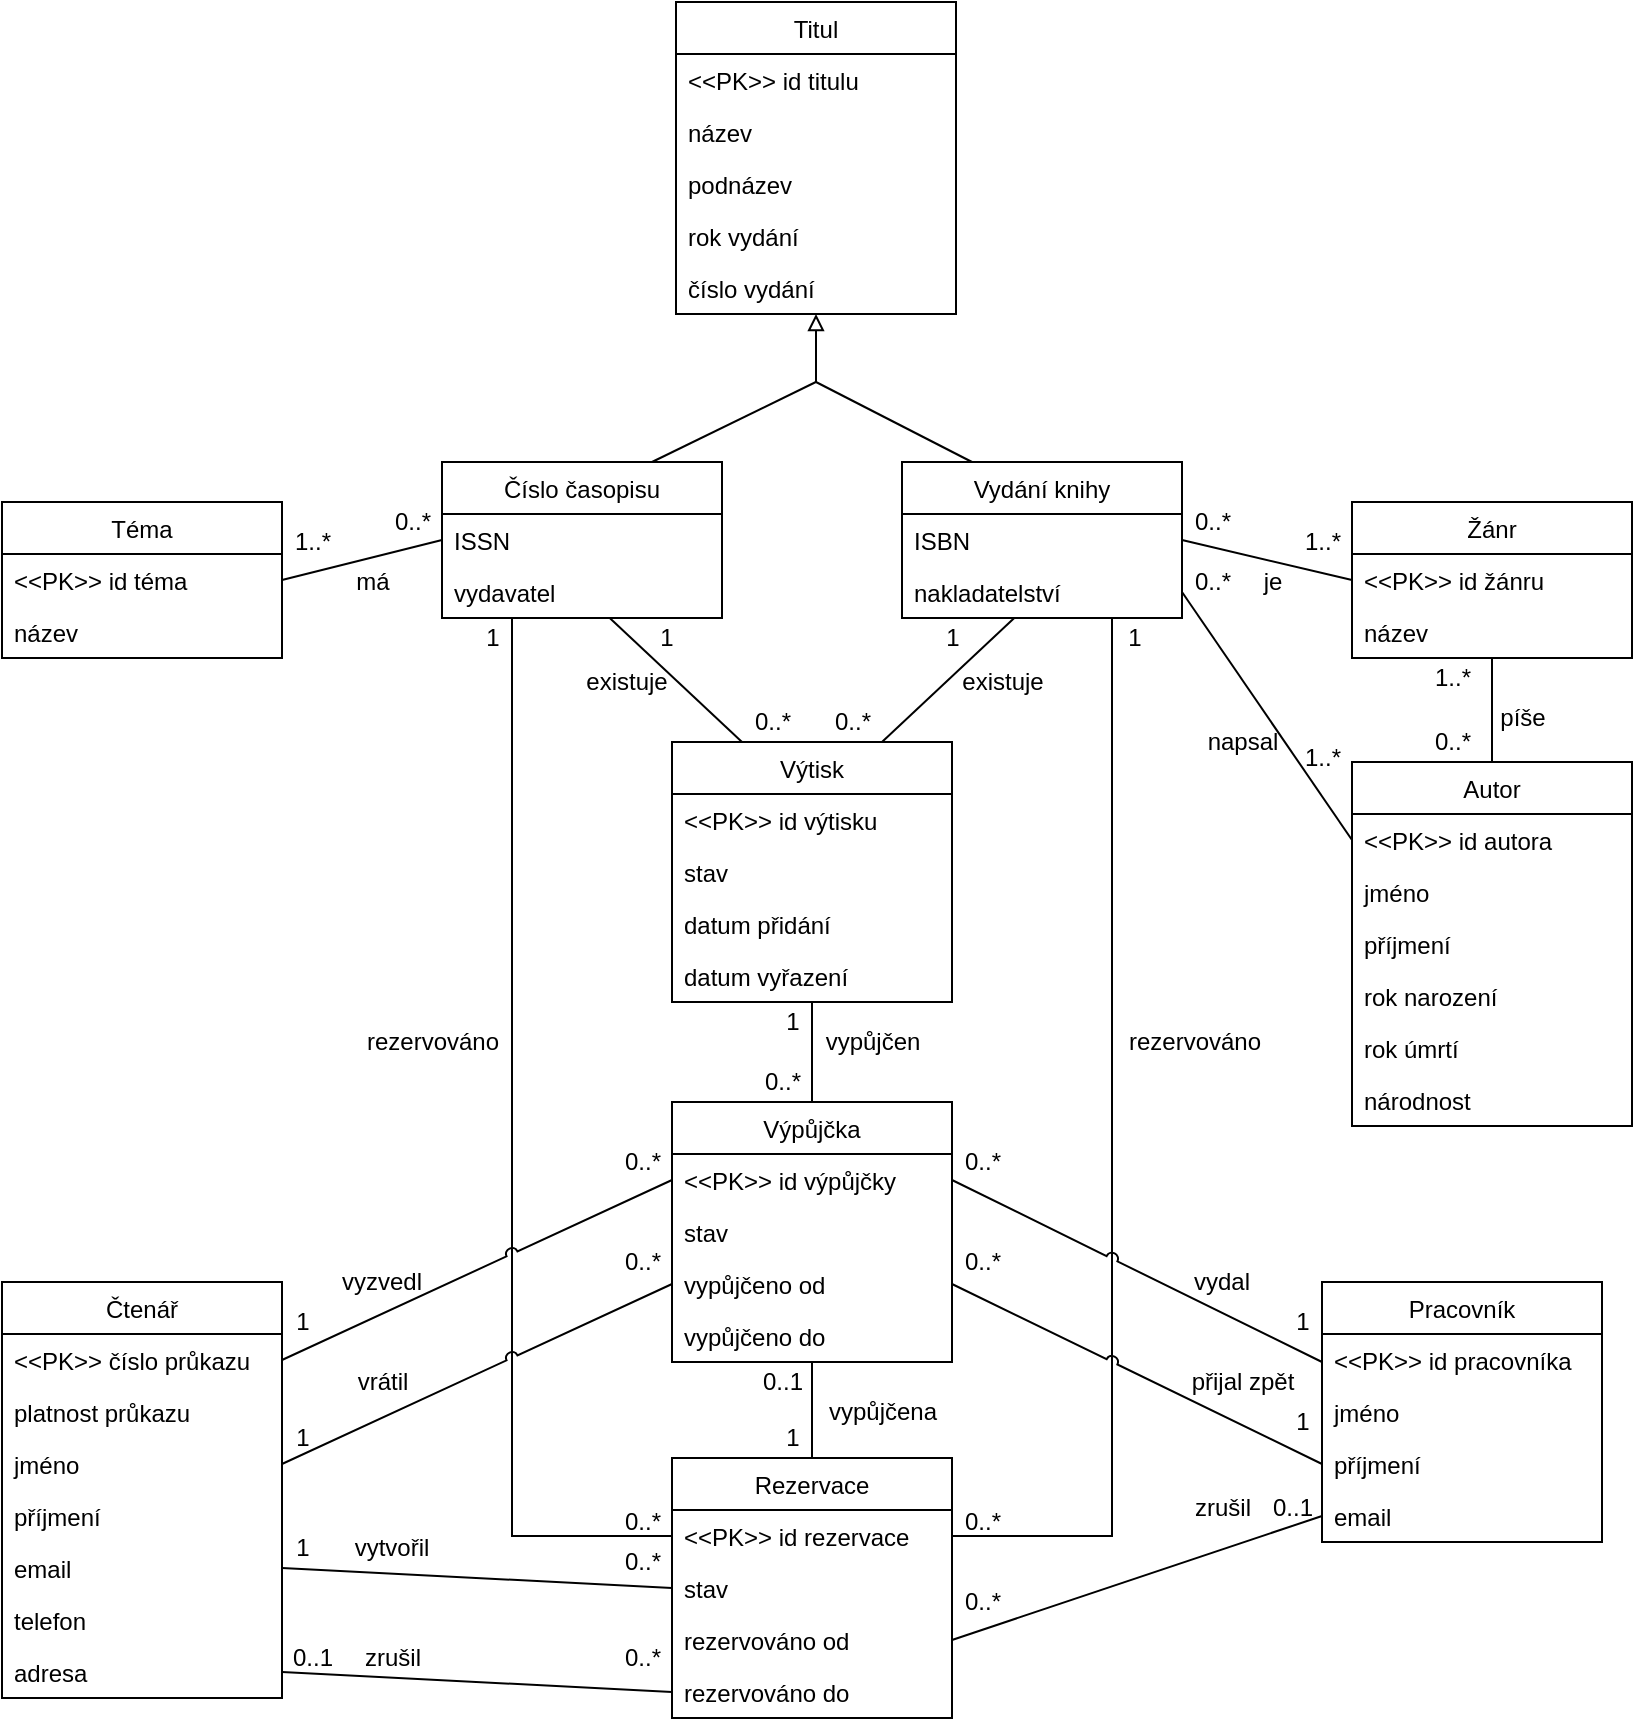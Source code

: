 <mxfile version="14.4.8"><diagram id="R2lEEEUBdFMjLlhIrx00" name="Page-1"><mxGraphModel dx="981" dy="543" grid="1" gridSize="10" guides="1" tooltips="1" connect="1" arrows="1" fold="1" page="1" pageScale="1" pageWidth="850" pageHeight="1100" math="0" shadow="0" extFonts="Permanent Marker^https://fonts.googleapis.com/css?family=Permanent+Marker"><root><mxCell id="0"/><mxCell id="1" parent="0"/><mxCell id="t6-kEOQ1s0M16IEH5O98-122" style="edgeStyle=none;rounded=0;orthogonalLoop=1;jettySize=auto;html=1;exitX=0.5;exitY=1;exitDx=0;exitDy=0;entryX=0.5;entryY=0;entryDx=0;entryDy=0;endArrow=none;endFill=0;" parent="1" source="t6-kEOQ1s0M16IEH5O98-48" target="t6-kEOQ1s0M16IEH5O98-107" edge="1"><mxGeometry relative="1" as="geometry"/></mxCell><mxCell id="t6-kEOQ1s0M16IEH5O98-48" value="Výtisk" style="swimlane;fontStyle=0;childLayout=stackLayout;horizontal=1;startSize=26;fillColor=none;horizontalStack=0;resizeParent=1;resizeParentMax=0;resizeLast=0;collapsible=1;marginBottom=0;" parent="1" vertex="1"><mxGeometry x="353" y="480" width="140" height="130" as="geometry"/></mxCell><mxCell id="t6-kEOQ1s0M16IEH5O98-49" value="&lt;&lt;PK&gt;&gt; id výtisku" style="text;strokeColor=none;fillColor=none;align=left;verticalAlign=top;spacingLeft=4;spacingRight=4;overflow=hidden;rotatable=0;points=[[0,0.5],[1,0.5]];portConstraint=eastwest;" parent="t6-kEOQ1s0M16IEH5O98-48" vertex="1"><mxGeometry y="26" width="140" height="26" as="geometry"/></mxCell><mxCell id="t6-kEOQ1s0M16IEH5O98-64" value="stav" style="text;strokeColor=none;fillColor=none;align=left;verticalAlign=top;spacingLeft=4;spacingRight=4;overflow=hidden;rotatable=0;points=[[0,0.5],[1,0.5]];portConstraint=eastwest;" parent="t6-kEOQ1s0M16IEH5O98-48" vertex="1"><mxGeometry y="52" width="140" height="26" as="geometry"/></mxCell><mxCell id="t6-kEOQ1s0M16IEH5O98-50" value="datum přidání" style="text;strokeColor=none;fillColor=none;align=left;verticalAlign=top;spacingLeft=4;spacingRight=4;overflow=hidden;rotatable=0;points=[[0,0.5],[1,0.5]];portConstraint=eastwest;" parent="t6-kEOQ1s0M16IEH5O98-48" vertex="1"><mxGeometry y="78" width="140" height="26" as="geometry"/></mxCell><mxCell id="t6-kEOQ1s0M16IEH5O98-51" value="datum vyřazení" style="text;strokeColor=none;fillColor=none;align=left;verticalAlign=top;spacingLeft=4;spacingRight=4;overflow=hidden;rotatable=0;points=[[0,0.5],[1,0.5]];portConstraint=eastwest;" parent="t6-kEOQ1s0M16IEH5O98-48" vertex="1"><mxGeometry y="104" width="140" height="26" as="geometry"/></mxCell><mxCell id="t6-kEOQ1s0M16IEH5O98-125" style="edgeStyle=orthogonalEdgeStyle;rounded=0;orthogonalLoop=1;jettySize=auto;html=1;exitX=0.25;exitY=1;exitDx=0;exitDy=0;endArrow=none;endFill=0;entryX=0;entryY=0.5;entryDx=0;entryDy=0;" parent="1" source="t6-kEOQ1s0M16IEH5O98-60" target="t6-kEOQ1s0M16IEH5O98-98" edge="1"><mxGeometry relative="1" as="geometry"><mxPoint x="328" y="935" as="targetPoint"/></mxGeometry></mxCell><mxCell id="t6-kEOQ1s0M16IEH5O98-60" value="Číslo časopisu" style="swimlane;fontStyle=0;childLayout=stackLayout;horizontal=1;startSize=26;fillColor=none;horizontalStack=0;resizeParent=1;resizeParentMax=0;resizeLast=0;collapsible=1;marginBottom=0;" parent="1" vertex="1"><mxGeometry x="238" y="340" width="140" height="78" as="geometry"/></mxCell><mxCell id="t6-kEOQ1s0M16IEH5O98-61" value="ISSN" style="text;strokeColor=none;fillColor=none;align=left;verticalAlign=top;spacingLeft=4;spacingRight=4;overflow=hidden;rotatable=0;points=[[0,0.5],[1,0.5]];portConstraint=eastwest;" parent="t6-kEOQ1s0M16IEH5O98-60" vertex="1"><mxGeometry y="26" width="140" height="26" as="geometry"/></mxCell><mxCell id="t6-kEOQ1s0M16IEH5O98-57" value="vydavatel" style="text;strokeColor=none;fillColor=none;align=left;verticalAlign=top;spacingLeft=4;spacingRight=4;overflow=hidden;rotatable=0;points=[[0,0.5],[1,0.5]];portConstraint=eastwest;" parent="t6-kEOQ1s0M16IEH5O98-60" vertex="1"><mxGeometry y="52" width="140" height="26" as="geometry"/></mxCell><mxCell id="t6-kEOQ1s0M16IEH5O98-68" value="Téma" style="swimlane;fontStyle=0;childLayout=stackLayout;horizontal=1;startSize=26;fillColor=none;horizontalStack=0;resizeParent=1;resizeParentMax=0;resizeLast=0;collapsible=1;marginBottom=0;" parent="1" vertex="1"><mxGeometry x="18" y="360" width="140" height="78" as="geometry"/></mxCell><mxCell id="t6-kEOQ1s0M16IEH5O98-69" value="&lt;&lt;PK&gt;&gt; id téma" style="text;strokeColor=none;fillColor=none;align=left;verticalAlign=top;spacingLeft=4;spacingRight=4;overflow=hidden;rotatable=0;points=[[0,0.5],[1,0.5]];portConstraint=eastwest;" parent="t6-kEOQ1s0M16IEH5O98-68" vertex="1"><mxGeometry y="26" width="140" height="26" as="geometry"/></mxCell><mxCell id="t6-kEOQ1s0M16IEH5O98-70" value="název" style="text;strokeColor=none;fillColor=none;align=left;verticalAlign=top;spacingLeft=4;spacingRight=4;overflow=hidden;rotatable=0;points=[[0,0.5],[1,0.5]];portConstraint=eastwest;" parent="t6-kEOQ1s0M16IEH5O98-68" vertex="1"><mxGeometry y="52" width="140" height="26" as="geometry"/></mxCell><mxCell id="t6-kEOQ1s0M16IEH5O98-73" value="Autor" style="swimlane;fontStyle=0;childLayout=stackLayout;horizontal=1;startSize=26;fillColor=none;horizontalStack=0;resizeParent=1;resizeParentMax=0;resizeLast=0;collapsible=1;marginBottom=0;" parent="1" vertex="1"><mxGeometry x="693" y="490" width="140" height="182" as="geometry"/></mxCell><mxCell id="t6-kEOQ1s0M16IEH5O98-74" value="&lt;&lt;PK&gt;&gt; id autora" style="text;strokeColor=none;fillColor=none;align=left;verticalAlign=top;spacingLeft=4;spacingRight=4;overflow=hidden;rotatable=0;points=[[0,0.5],[1,0.5]];portConstraint=eastwest;" parent="t6-kEOQ1s0M16IEH5O98-73" vertex="1"><mxGeometry y="26" width="140" height="26" as="geometry"/></mxCell><mxCell id="t6-kEOQ1s0M16IEH5O98-75" value="jméno" style="text;strokeColor=none;fillColor=none;align=left;verticalAlign=top;spacingLeft=4;spacingRight=4;overflow=hidden;rotatable=0;points=[[0,0.5],[1,0.5]];portConstraint=eastwest;" parent="t6-kEOQ1s0M16IEH5O98-73" vertex="1"><mxGeometry y="52" width="140" height="26" as="geometry"/></mxCell><mxCell id="t6-kEOQ1s0M16IEH5O98-76" value="příjmení" style="text;strokeColor=none;fillColor=none;align=left;verticalAlign=top;spacingLeft=4;spacingRight=4;overflow=hidden;rotatable=0;points=[[0,0.5],[1,0.5]];portConstraint=eastwest;" parent="t6-kEOQ1s0M16IEH5O98-73" vertex="1"><mxGeometry y="78" width="140" height="26" as="geometry"/></mxCell><mxCell id="t6-kEOQ1s0M16IEH5O98-81" value="rok narození" style="text;strokeColor=none;fillColor=none;align=left;verticalAlign=top;spacingLeft=4;spacingRight=4;overflow=hidden;rotatable=0;points=[[0,0.5],[1,0.5]];portConstraint=eastwest;" parent="t6-kEOQ1s0M16IEH5O98-73" vertex="1"><mxGeometry y="104" width="140" height="26" as="geometry"/></mxCell><mxCell id="t6-kEOQ1s0M16IEH5O98-82" value="rok úmrtí" style="text;strokeColor=none;fillColor=none;align=left;verticalAlign=top;spacingLeft=4;spacingRight=4;overflow=hidden;rotatable=0;points=[[0,0.5],[1,0.5]];portConstraint=eastwest;" parent="t6-kEOQ1s0M16IEH5O98-73" vertex="1"><mxGeometry y="130" width="140" height="26" as="geometry"/></mxCell><mxCell id="t6-kEOQ1s0M16IEH5O98-83" value="národnost" style="text;strokeColor=none;fillColor=none;align=left;verticalAlign=top;spacingLeft=4;spacingRight=4;overflow=hidden;rotatable=0;points=[[0,0.5],[1,0.5]];portConstraint=eastwest;" parent="t6-kEOQ1s0M16IEH5O98-73" vertex="1"><mxGeometry y="156" width="140" height="26" as="geometry"/></mxCell><mxCell id="t6-kEOQ1s0M16IEH5O98-77" value="Žánr" style="swimlane;fontStyle=0;childLayout=stackLayout;horizontal=1;startSize=26;fillColor=none;horizontalStack=0;resizeParent=1;resizeParentMax=0;resizeLast=0;collapsible=1;marginBottom=0;" parent="1" vertex="1"><mxGeometry x="693" y="360" width="140" height="78" as="geometry"/></mxCell><mxCell id="t6-kEOQ1s0M16IEH5O98-78" value="&lt;&lt;PK&gt;&gt; id žánru" style="text;strokeColor=none;fillColor=none;align=left;verticalAlign=top;spacingLeft=4;spacingRight=4;overflow=hidden;rotatable=0;points=[[0,0.5],[1,0.5]];portConstraint=eastwest;" parent="t6-kEOQ1s0M16IEH5O98-77" vertex="1"><mxGeometry y="26" width="140" height="26" as="geometry"/></mxCell><mxCell id="t6-kEOQ1s0M16IEH5O98-79" value="název" style="text;strokeColor=none;fillColor=none;align=left;verticalAlign=top;spacingLeft=4;spacingRight=4;overflow=hidden;rotatable=0;points=[[0,0.5],[1,0.5]];portConstraint=eastwest;" parent="t6-kEOQ1s0M16IEH5O98-77" vertex="1"><mxGeometry y="52" width="140" height="26" as="geometry"/></mxCell><mxCell id="t6-kEOQ1s0M16IEH5O98-124" style="edgeStyle=orthogonalEdgeStyle;rounded=0;orthogonalLoop=1;jettySize=auto;html=1;exitX=0.75;exitY=1;exitDx=0;exitDy=0;entryX=1;entryY=0.5;entryDx=0;entryDy=0;endArrow=none;endFill=0;" parent="1" source="t6-kEOQ1s0M16IEH5O98-84" target="t6-kEOQ1s0M16IEH5O98-98" edge="1"><mxGeometry relative="1" as="geometry"/></mxCell><mxCell id="t6-kEOQ1s0M16IEH5O98-84" value="Vydání knihy" style="swimlane;fontStyle=0;childLayout=stackLayout;horizontal=1;startSize=26;fillColor=none;horizontalStack=0;resizeParent=1;resizeParentMax=0;resizeLast=0;collapsible=1;marginBottom=0;" parent="1" vertex="1"><mxGeometry x="468" y="340" width="140" height="78" as="geometry"/></mxCell><mxCell id="Kz9xdfXh1Crkc_7njNxh-4" value="" style="endArrow=none;html=1;verticalAlign=middle;exitX=0.25;exitY=0;exitDx=0;exitDy=0;" edge="1" parent="t6-kEOQ1s0M16IEH5O98-84" source="t6-kEOQ1s0M16IEH5O98-84"><mxGeometry width="50" height="50" relative="1" as="geometry"><mxPoint x="50.94" y="18" as="sourcePoint"/><mxPoint x="-43.004" y="-40" as="targetPoint"/></mxGeometry></mxCell><mxCell id="t6-kEOQ1s0M16IEH5O98-85" value="ISBN" style="text;strokeColor=none;fillColor=none;align=left;verticalAlign=top;spacingLeft=4;spacingRight=4;overflow=hidden;rotatable=0;points=[[0,0.5],[1,0.5]];portConstraint=eastwest;" parent="t6-kEOQ1s0M16IEH5O98-84" vertex="1"><mxGeometry y="26" width="140" height="26" as="geometry"/></mxCell><mxCell id="t6-kEOQ1s0M16IEH5O98-88" value="nakladatelství" style="text;strokeColor=none;fillColor=none;align=left;verticalAlign=top;spacingLeft=4;spacingRight=4;overflow=hidden;rotatable=0;points=[[0,0.5],[1,0.5]];portConstraint=eastwest;" parent="t6-kEOQ1s0M16IEH5O98-84" vertex="1"><mxGeometry y="52" width="140" height="26" as="geometry"/></mxCell><mxCell id="t6-kEOQ1s0M16IEH5O98-89" value="Čtenář" style="swimlane;fontStyle=0;childLayout=stackLayout;horizontal=1;startSize=26;fillColor=none;horizontalStack=0;resizeParent=1;resizeParentMax=0;resizeLast=0;collapsible=1;marginBottom=0;" parent="1" vertex="1"><mxGeometry x="18" y="750" width="140" height="208" as="geometry"/></mxCell><mxCell id="t6-kEOQ1s0M16IEH5O98-90" value="&lt;&lt;PK&gt;&gt; číslo průkazu" style="text;strokeColor=none;fillColor=none;align=left;verticalAlign=top;spacingLeft=4;spacingRight=4;overflow=hidden;rotatable=0;points=[[0,0.5],[1,0.5]];portConstraint=eastwest;" parent="t6-kEOQ1s0M16IEH5O98-89" vertex="1"><mxGeometry y="26" width="140" height="26" as="geometry"/></mxCell><mxCell id="t6-kEOQ1s0M16IEH5O98-91" value="platnost průkazu" style="text;strokeColor=none;fillColor=none;align=left;verticalAlign=top;spacingLeft=4;spacingRight=4;overflow=hidden;rotatable=0;points=[[0,0.5],[1,0.5]];portConstraint=eastwest;" parent="t6-kEOQ1s0M16IEH5O98-89" vertex="1"><mxGeometry y="52" width="140" height="26" as="geometry"/></mxCell><mxCell id="t6-kEOQ1s0M16IEH5O98-92" value="jméno" style="text;strokeColor=none;fillColor=none;align=left;verticalAlign=top;spacingLeft=4;spacingRight=4;overflow=hidden;rotatable=0;points=[[0,0.5],[1,0.5]];portConstraint=eastwest;" parent="t6-kEOQ1s0M16IEH5O98-89" vertex="1"><mxGeometry y="78" width="140" height="26" as="geometry"/></mxCell><mxCell id="t6-kEOQ1s0M16IEH5O98-93" value="příjmení&#xA;" style="text;strokeColor=none;fillColor=none;align=left;verticalAlign=top;spacingLeft=4;spacingRight=4;overflow=hidden;rotatable=0;points=[[0,0.5],[1,0.5]];portConstraint=eastwest;" parent="t6-kEOQ1s0M16IEH5O98-89" vertex="1"><mxGeometry y="104" width="140" height="26" as="geometry"/></mxCell><mxCell id="t6-kEOQ1s0M16IEH5O98-95" value="email" style="text;strokeColor=none;fillColor=none;align=left;verticalAlign=top;spacingLeft=4;spacingRight=4;overflow=hidden;rotatable=0;points=[[0,0.5],[1,0.5]];portConstraint=eastwest;" parent="t6-kEOQ1s0M16IEH5O98-89" vertex="1"><mxGeometry y="130" width="140" height="26" as="geometry"/></mxCell><mxCell id="t6-kEOQ1s0M16IEH5O98-94" value="telefon" style="text;strokeColor=none;fillColor=none;align=left;verticalAlign=top;spacingLeft=4;spacingRight=4;overflow=hidden;rotatable=0;points=[[0,0.5],[1,0.5]];portConstraint=eastwest;" parent="t6-kEOQ1s0M16IEH5O98-89" vertex="1"><mxGeometry y="156" width="140" height="26" as="geometry"/></mxCell><mxCell id="t6-kEOQ1s0M16IEH5O98-96" value="adresa" style="text;strokeColor=none;fillColor=none;align=left;verticalAlign=top;spacingLeft=4;spacingRight=4;overflow=hidden;rotatable=0;points=[[0,0.5],[1,0.5]];portConstraint=eastwest;" parent="t6-kEOQ1s0M16IEH5O98-89" vertex="1"><mxGeometry y="182" width="140" height="26" as="geometry"/></mxCell><mxCell id="t6-kEOQ1s0M16IEH5O98-97" value="Rezervace" style="swimlane;fontStyle=0;childLayout=stackLayout;horizontal=1;startSize=26;fillColor=none;horizontalStack=0;resizeParent=1;resizeParentMax=0;resizeLast=0;collapsible=1;marginBottom=0;" parent="1" vertex="1"><mxGeometry x="353" y="838" width="140" height="130" as="geometry"/></mxCell><mxCell id="t6-kEOQ1s0M16IEH5O98-98" value="&lt;&lt;PK&gt;&gt; id rezervace" style="text;strokeColor=none;fillColor=none;align=left;verticalAlign=top;spacingLeft=4;spacingRight=4;overflow=hidden;rotatable=0;points=[[0,0.5],[1,0.5]];portConstraint=eastwest;" parent="t6-kEOQ1s0M16IEH5O98-97" vertex="1"><mxGeometry y="26" width="140" height="26" as="geometry"/></mxCell><mxCell id="t6-kEOQ1s0M16IEH5O98-99" value="stav" style="text;strokeColor=none;fillColor=none;align=left;verticalAlign=top;spacingLeft=4;spacingRight=4;overflow=hidden;rotatable=0;points=[[0,0.5],[1,0.5]];portConstraint=eastwest;" parent="t6-kEOQ1s0M16IEH5O98-97" vertex="1"><mxGeometry y="52" width="140" height="26" as="geometry"/></mxCell><mxCell id="t6-kEOQ1s0M16IEH5O98-100" value="rezervováno od" style="text;strokeColor=none;fillColor=none;align=left;verticalAlign=top;spacingLeft=4;spacingRight=4;overflow=hidden;rotatable=0;points=[[0,0.5],[1,0.5]];portConstraint=eastwest;" parent="t6-kEOQ1s0M16IEH5O98-97" vertex="1"><mxGeometry y="78" width="140" height="26" as="geometry"/></mxCell><mxCell id="t6-kEOQ1s0M16IEH5O98-101" value="rezervováno do" style="text;strokeColor=none;fillColor=none;align=left;verticalAlign=top;spacingLeft=4;spacingRight=4;overflow=hidden;rotatable=0;points=[[0,0.5],[1,0.5]];portConstraint=eastwest;" parent="t6-kEOQ1s0M16IEH5O98-97" vertex="1"><mxGeometry y="104" width="140" height="26" as="geometry"/></mxCell><mxCell id="t6-kEOQ1s0M16IEH5O98-126" style="rounded=0;orthogonalLoop=1;jettySize=auto;html=1;entryX=1;entryY=0.5;entryDx=0;entryDy=0;endArrow=none;endFill=0;jumpStyle=arc;" parent="1" target="t6-kEOQ1s0M16IEH5O98-108" edge="1"><mxGeometry relative="1" as="geometry"><mxPoint x="678" y="790" as="sourcePoint"/></mxGeometry></mxCell><mxCell id="t6-kEOQ1s0M16IEH5O98-127" style="edgeStyle=none;rounded=0;jumpStyle=arc;orthogonalLoop=1;jettySize=auto;html=1;exitX=0;exitY=0.5;exitDx=0;exitDy=0;entryX=1;entryY=0.5;entryDx=0;entryDy=0;endArrow=none;endFill=0;" parent="1" source="t6-kEOQ1s0M16IEH5O98-105" target="t6-kEOQ1s0M16IEH5O98-110" edge="1"><mxGeometry relative="1" as="geometry"/></mxCell><mxCell id="t6-kEOQ1s0M16IEH5O98-102" value="Pracovník" style="swimlane;fontStyle=0;childLayout=stackLayout;horizontal=1;startSize=26;fillColor=none;horizontalStack=0;resizeParent=1;resizeParentMax=0;resizeLast=0;collapsible=1;marginBottom=0;" parent="1" vertex="1"><mxGeometry x="678" y="750" width="140" height="130" as="geometry"/></mxCell><mxCell id="t6-kEOQ1s0M16IEH5O98-103" value="&lt;&lt;PK&gt;&gt; id pracovníka" style="text;strokeColor=none;fillColor=none;align=left;verticalAlign=top;spacingLeft=4;spacingRight=4;overflow=hidden;rotatable=0;points=[[0,0.5],[1,0.5]];portConstraint=eastwest;" parent="t6-kEOQ1s0M16IEH5O98-102" vertex="1"><mxGeometry y="26" width="140" height="26" as="geometry"/></mxCell><mxCell id="t6-kEOQ1s0M16IEH5O98-104" value="jméno" style="text;strokeColor=none;fillColor=none;align=left;verticalAlign=top;spacingLeft=4;spacingRight=4;overflow=hidden;rotatable=0;points=[[0,0.5],[1,0.5]];portConstraint=eastwest;" parent="t6-kEOQ1s0M16IEH5O98-102" vertex="1"><mxGeometry y="52" width="140" height="26" as="geometry"/></mxCell><mxCell id="t6-kEOQ1s0M16IEH5O98-105" value="příjmení" style="text;strokeColor=none;fillColor=none;align=left;verticalAlign=top;spacingLeft=4;spacingRight=4;overflow=hidden;rotatable=0;points=[[0,0.5],[1,0.5]];portConstraint=eastwest;" parent="t6-kEOQ1s0M16IEH5O98-102" vertex="1"><mxGeometry y="78" width="140" height="26" as="geometry"/></mxCell><mxCell id="t6-kEOQ1s0M16IEH5O98-106" value="email" style="text;strokeColor=none;fillColor=none;align=left;verticalAlign=top;spacingLeft=4;spacingRight=4;overflow=hidden;rotatable=0;points=[[0,0.5],[1,0.5]];portConstraint=eastwest;" parent="t6-kEOQ1s0M16IEH5O98-102" vertex="1"><mxGeometry y="104" width="140" height="26" as="geometry"/></mxCell><mxCell id="t6-kEOQ1s0M16IEH5O98-123" style="edgeStyle=none;rounded=0;orthogonalLoop=1;jettySize=auto;html=1;exitX=0.5;exitY=1;exitDx=0;exitDy=0;entryX=0.5;entryY=0;entryDx=0;entryDy=0;endArrow=none;endFill=0;" parent="1" source="t6-kEOQ1s0M16IEH5O98-107" target="t6-kEOQ1s0M16IEH5O98-97" edge="1"><mxGeometry relative="1" as="geometry"/></mxCell><mxCell id="t6-kEOQ1s0M16IEH5O98-107" value="Výpůjčka" style="swimlane;fontStyle=0;childLayout=stackLayout;horizontal=1;startSize=26;fillColor=none;horizontalStack=0;resizeParent=1;resizeParentMax=0;resizeLast=0;collapsible=1;marginBottom=0;" parent="1" vertex="1"><mxGeometry x="353" y="660" width="140" height="130" as="geometry"/></mxCell><mxCell id="t6-kEOQ1s0M16IEH5O98-108" value="&lt;&lt;PK&gt;&gt; id výpůjčky" style="text;strokeColor=none;fillColor=none;align=left;verticalAlign=top;spacingLeft=4;spacingRight=4;overflow=hidden;rotatable=0;points=[[0,0.5],[1,0.5]];portConstraint=eastwest;" parent="t6-kEOQ1s0M16IEH5O98-107" vertex="1"><mxGeometry y="26" width="140" height="26" as="geometry"/></mxCell><mxCell id="t6-kEOQ1s0M16IEH5O98-109" value="stav" style="text;strokeColor=none;fillColor=none;align=left;verticalAlign=top;spacingLeft=4;spacingRight=4;overflow=hidden;rotatable=0;points=[[0,0.5],[1,0.5]];portConstraint=eastwest;" parent="t6-kEOQ1s0M16IEH5O98-107" vertex="1"><mxGeometry y="52" width="140" height="26" as="geometry"/></mxCell><mxCell id="t6-kEOQ1s0M16IEH5O98-110" value="vypůjčeno od" style="text;strokeColor=none;fillColor=none;align=left;verticalAlign=top;spacingLeft=4;spacingRight=4;overflow=hidden;rotatable=0;points=[[0,0.5],[1,0.5]];portConstraint=eastwest;" parent="t6-kEOQ1s0M16IEH5O98-107" vertex="1"><mxGeometry y="78" width="140" height="26" as="geometry"/></mxCell><mxCell id="t6-kEOQ1s0M16IEH5O98-111" value="vypůjčeno do" style="text;strokeColor=none;fillColor=none;align=left;verticalAlign=top;spacingLeft=4;spacingRight=4;overflow=hidden;rotatable=0;points=[[0,0.5],[1,0.5]];portConstraint=eastwest;" parent="t6-kEOQ1s0M16IEH5O98-107" vertex="1"><mxGeometry y="104" width="140" height="26" as="geometry"/></mxCell><mxCell id="t6-kEOQ1s0M16IEH5O98-112" value="" style="endArrow=none;html=1;exitX=1;exitY=0.5;exitDx=0;exitDy=0;entryX=0;entryY=0.5;entryDx=0;entryDy=0;" parent="1" source="t6-kEOQ1s0M16IEH5O98-69" target="t6-kEOQ1s0M16IEH5O98-61" edge="1"><mxGeometry width="50" height="50" relative="1" as="geometry"><mxPoint x="338" y="548" as="sourcePoint"/><mxPoint x="193" y="451" as="targetPoint"/></mxGeometry></mxCell><mxCell id="t6-kEOQ1s0M16IEH5O98-113" value="" style="endArrow=none;html=1;exitX=1;exitY=0.5;exitDx=0;exitDy=0;entryX=0;entryY=0.5;entryDx=0;entryDy=0;" parent="1" source="t6-kEOQ1s0M16IEH5O98-85" target="t6-kEOQ1s0M16IEH5O98-78" edge="1"><mxGeometry width="50" height="50" relative="1" as="geometry"><mxPoint x="653" y="451" as="sourcePoint"/><mxPoint x="643" y="405" as="targetPoint"/></mxGeometry></mxCell><mxCell id="t6-kEOQ1s0M16IEH5O98-114" value="" style="endArrow=none;html=1;entryX=0.5;entryY=1;entryDx=0;entryDy=0;exitX=0.5;exitY=0;exitDx=0;exitDy=0;" parent="1" source="t6-kEOQ1s0M16IEH5O98-73" target="t6-kEOQ1s0M16IEH5O98-77" edge="1"><mxGeometry width="50" height="50" relative="1" as="geometry"><mxPoint x="438" y="578" as="sourcePoint"/><mxPoint x="488" y="528" as="targetPoint"/></mxGeometry></mxCell><mxCell id="t6-kEOQ1s0M16IEH5O98-115" value="" style="endArrow=none;html=1;exitX=0;exitY=0.5;exitDx=0;exitDy=0;entryX=1;entryY=0.5;entryDx=0;entryDy=0;" parent="1" source="t6-kEOQ1s0M16IEH5O98-74" target="t6-kEOQ1s0M16IEH5O98-88" edge="1"><mxGeometry width="50" height="50" relative="1" as="geometry"><mxPoint x="638" y="568" as="sourcePoint"/><mxPoint x="608.0" y="483.0" as="targetPoint"/></mxGeometry></mxCell><mxCell id="t6-kEOQ1s0M16IEH5O98-128" style="edgeStyle=none;rounded=0;jumpStyle=arc;orthogonalLoop=1;jettySize=auto;html=1;exitX=1;exitY=0.5;exitDx=0;exitDy=0;entryX=0;entryY=0.5;entryDx=0;entryDy=0;endArrow=none;endFill=0;" parent="1" source="t6-kEOQ1s0M16IEH5O98-90" target="t6-kEOQ1s0M16IEH5O98-108" edge="1"><mxGeometry relative="1" as="geometry"/></mxCell><mxCell id="t6-kEOQ1s0M16IEH5O98-129" style="edgeStyle=none;rounded=0;jumpStyle=arc;orthogonalLoop=1;jettySize=auto;html=1;exitX=1;exitY=0.5;exitDx=0;exitDy=0;entryX=0;entryY=0.5;entryDx=0;entryDy=0;endArrow=none;endFill=0;" parent="1" source="t6-kEOQ1s0M16IEH5O98-95" target="t6-kEOQ1s0M16IEH5O98-99" edge="1"><mxGeometry relative="1" as="geometry"/></mxCell><mxCell id="t6-kEOQ1s0M16IEH5O98-130" value="vyzvedl" style="text;html=1;strokeColor=none;fillColor=none;align=center;verticalAlign=middle;whiteSpace=wrap;rounded=0;rotation=0;" parent="1" vertex="1"><mxGeometry x="168" y="740" width="80" height="20" as="geometry"/></mxCell><mxCell id="t6-kEOQ1s0M16IEH5O98-131" value="vytvořil" style="text;html=1;strokeColor=none;fillColor=none;align=center;verticalAlign=middle;whiteSpace=wrap;rounded=0;" parent="1" vertex="1"><mxGeometry x="193" y="873" width="40" height="20" as="geometry"/></mxCell><mxCell id="t6-kEOQ1s0M16IEH5O98-132" value="vydal" style="text;html=1;strokeColor=none;fillColor=none;align=center;verticalAlign=middle;whiteSpace=wrap;rounded=0;" parent="1" vertex="1"><mxGeometry x="608" y="740" width="40" height="20" as="geometry"/></mxCell><mxCell id="t6-kEOQ1s0M16IEH5O98-133" value="přijal zpět" style="text;html=1;align=center;verticalAlign=middle;resizable=0;points=[];autosize=1;" parent="1" vertex="1"><mxGeometry x="603" y="790" width="70" height="20" as="geometry"/></mxCell><mxCell id="t6-kEOQ1s0M16IEH5O98-136" style="edgeStyle=none;rounded=0;jumpStyle=arc;orthogonalLoop=1;jettySize=auto;html=1;exitX=1;exitY=0.5;exitDx=0;exitDy=0;entryX=0;entryY=0.5;entryDx=0;entryDy=0;endArrow=none;endFill=0;" parent="1" source="t6-kEOQ1s0M16IEH5O98-92" target="t6-kEOQ1s0M16IEH5O98-110" edge="1"><mxGeometry relative="1" as="geometry"/></mxCell><mxCell id="t6-kEOQ1s0M16IEH5O98-137" value="vrátil" style="text;html=1;align=center;verticalAlign=middle;resizable=0;points=[];autosize=1;" parent="1" vertex="1"><mxGeometry x="188" y="790" width="40" height="20" as="geometry"/></mxCell><mxCell id="t6-kEOQ1s0M16IEH5O98-138" style="edgeStyle=none;rounded=0;jumpStyle=arc;orthogonalLoop=1;jettySize=auto;html=1;exitX=1;exitY=0.5;exitDx=0;exitDy=0;entryX=0;entryY=0.5;entryDx=0;entryDy=0;endArrow=none;endFill=0;" parent="1" source="t6-kEOQ1s0M16IEH5O98-96" target="t6-kEOQ1s0M16IEH5O98-101" edge="1"><mxGeometry relative="1" as="geometry"/></mxCell><mxCell id="t6-kEOQ1s0M16IEH5O98-139" value="zrušil" style="text;html=1;align=center;verticalAlign=middle;resizable=0;points=[];autosize=1;" parent="1" vertex="1"><mxGeometry x="193" y="928" width="40" height="20" as="geometry"/></mxCell><mxCell id="t6-kEOQ1s0M16IEH5O98-141" value="vypůjčena" style="text;html=1;align=center;verticalAlign=middle;resizable=0;points=[];autosize=1;" parent="1" vertex="1"><mxGeometry x="423" y="805" width="70" height="20" as="geometry"/></mxCell><mxCell id="t6-kEOQ1s0M16IEH5O98-142" value="napsal" style="text;html=1;align=center;verticalAlign=middle;resizable=0;points=[];autosize=1;" parent="1" vertex="1"><mxGeometry x="613" y="470" width="50" height="20" as="geometry"/></mxCell><mxCell id="t6-kEOQ1s0M16IEH5O98-143" value="píše" style="text;html=1;align=center;verticalAlign=middle;resizable=0;points=[];autosize=1;" parent="1" vertex="1"><mxGeometry x="758" y="458" width="40" height="20" as="geometry"/></mxCell><mxCell id="t6-kEOQ1s0M16IEH5O98-144" value="&lt;div&gt;je&lt;/div&gt;" style="text;html=1;align=center;verticalAlign=middle;resizable=0;points=[];autosize=1;" parent="1" vertex="1"><mxGeometry x="638" y="390" width="30" height="20" as="geometry"/></mxCell><mxCell id="t6-kEOQ1s0M16IEH5O98-145" value="má" style="text;html=1;align=center;verticalAlign=middle;resizable=0;points=[];autosize=1;" parent="1" vertex="1"><mxGeometry x="188" y="390" width="30" height="20" as="geometry"/></mxCell><mxCell id="t6-kEOQ1s0M16IEH5O98-146" value="rezervováno" style="text;html=1;align=center;verticalAlign=middle;resizable=0;points=[];autosize=1;" parent="1" vertex="1"><mxGeometry x="574" y="620" width="80" height="20" as="geometry"/></mxCell><mxCell id="t6-kEOQ1s0M16IEH5O98-147" value="rezervováno" style="text;html=1;align=center;verticalAlign=middle;resizable=0;points=[];autosize=1;" parent="1" vertex="1"><mxGeometry x="193" y="620" width="80" height="20" as="geometry"/></mxCell><mxCell id="t6-kEOQ1s0M16IEH5O98-150" value="vypůjčen" style="text;html=1;align=center;verticalAlign=middle;resizable=0;points=[];autosize=1;" parent="1" vertex="1"><mxGeometry x="423" y="620" width="60" height="20" as="geometry"/></mxCell><mxCell id="t6-kEOQ1s0M16IEH5O98-152" style="edgeStyle=none;rounded=0;jumpStyle=arc;orthogonalLoop=1;jettySize=auto;html=1;exitX=1;exitY=0.5;exitDx=0;exitDy=0;entryX=0;entryY=0.5;entryDx=0;entryDy=0;endArrow=none;endFill=0;" parent="1" source="t6-kEOQ1s0M16IEH5O98-100" target="t6-kEOQ1s0M16IEH5O98-106" edge="1"><mxGeometry relative="1" as="geometry"/></mxCell><mxCell id="t6-kEOQ1s0M16IEH5O98-153" value="zrušil" style="text;html=1;align=center;verticalAlign=middle;resizable=0;points=[];autosize=1;" parent="1" vertex="1"><mxGeometry x="608" y="853" width="40" height="20" as="geometry"/></mxCell><mxCell id="t6-kEOQ1s0M16IEH5O98-156" value="1..*" style="text;html=1;align=center;verticalAlign=middle;resizable=0;points=[];autosize=1;" parent="1" vertex="1"><mxGeometry x="158" y="370" width="30" height="20" as="geometry"/></mxCell><mxCell id="t6-kEOQ1s0M16IEH5O98-157" value="0..*" style="text;html=1;align=center;verticalAlign=middle;resizable=0;points=[];autosize=1;" parent="1" vertex="1"><mxGeometry x="208" y="360" width="30" height="20" as="geometry"/></mxCell><mxCell id="t6-kEOQ1s0M16IEH5O98-159" value="1..*" style="text;html=1;align=center;verticalAlign=middle;resizable=0;points=[];autosize=1;" parent="1" vertex="1"><mxGeometry x="663" y="370" width="30" height="20" as="geometry"/></mxCell><mxCell id="t6-kEOQ1s0M16IEH5O98-160" value="0..*" style="text;html=1;align=center;verticalAlign=middle;resizable=0;points=[];autosize=1;" parent="1" vertex="1"><mxGeometry x="608" y="360" width="30" height="20" as="geometry"/></mxCell><mxCell id="t6-kEOQ1s0M16IEH5O98-161" value="1..*" style="text;html=1;align=center;verticalAlign=middle;resizable=0;points=[];autosize=1;" parent="1" vertex="1"><mxGeometry x="728" y="438" width="30" height="20" as="geometry"/></mxCell><mxCell id="t6-kEOQ1s0M16IEH5O98-162" style="edgeStyle=none;rounded=0;jumpStyle=arc;orthogonalLoop=1;jettySize=auto;html=1;exitX=0.75;exitY=0;exitDx=0;exitDy=0;endArrow=none;endFill=0;" parent="1" source="t6-kEOQ1s0M16IEH5O98-68" target="t6-kEOQ1s0M16IEH5O98-68" edge="1"><mxGeometry relative="1" as="geometry"/></mxCell><mxCell id="t6-kEOQ1s0M16IEH5O98-163" value="0..*" style="text;html=1;align=center;verticalAlign=middle;resizable=0;points=[];autosize=1;" parent="1" vertex="1"><mxGeometry x="728" y="470" width="30" height="20" as="geometry"/></mxCell><mxCell id="t6-kEOQ1s0M16IEH5O98-164" value="0..*" style="text;html=1;align=center;verticalAlign=middle;resizable=0;points=[];autosize=1;" parent="1" vertex="1"><mxGeometry x="608" y="390" width="30" height="20" as="geometry"/></mxCell><mxCell id="t6-kEOQ1s0M16IEH5O98-165" value="1..*" style="text;html=1;align=center;verticalAlign=middle;resizable=0;points=[];autosize=1;" parent="1" vertex="1"><mxGeometry x="663" y="478" width="30" height="20" as="geometry"/></mxCell><mxCell id="t6-kEOQ1s0M16IEH5O98-171" value="1" style="text;html=1;align=center;verticalAlign=middle;resizable=0;points=[];autosize=1;" parent="1" vertex="1"><mxGeometry x="574" y="418" width="20" height="20" as="geometry"/></mxCell><mxCell id="t6-kEOQ1s0M16IEH5O98-173" value="1" style="text;html=1;align=center;verticalAlign=middle;resizable=0;points=[];autosize=1;" parent="1" vertex="1"><mxGeometry x="253" y="418" width="20" height="20" as="geometry"/></mxCell><mxCell id="t6-kEOQ1s0M16IEH5O98-177" value="1" style="text;html=1;align=center;verticalAlign=middle;resizable=0;points=[];autosize=1;" parent="1" vertex="1"><mxGeometry x="403" y="610" width="20" height="20" as="geometry"/></mxCell><mxCell id="t6-kEOQ1s0M16IEH5O98-181" value="0..*" style="text;html=1;align=center;verticalAlign=middle;resizable=0;points=[];autosize=1;" parent="1" vertex="1"><mxGeometry x="393" y="640" width="30" height="20" as="geometry"/></mxCell><mxCell id="t6-kEOQ1s0M16IEH5O98-182" value="1" style="text;html=1;align=center;verticalAlign=middle;resizable=0;points=[];autosize=1;" parent="1" vertex="1"><mxGeometry x="403" y="818" width="20" height="20" as="geometry"/></mxCell><mxCell id="t6-kEOQ1s0M16IEH5O98-183" value="0..1" style="text;html=1;align=center;verticalAlign=middle;resizable=0;points=[];autosize=1;" parent="1" vertex="1"><mxGeometry x="388" y="790" width="40" height="20" as="geometry"/></mxCell><mxCell id="t6-kEOQ1s0M16IEH5O98-184" value="0..*" style="text;html=1;align=center;verticalAlign=middle;resizable=0;points=[];autosize=1;" parent="1" vertex="1"><mxGeometry x="493" y="860" width="30" height="20" as="geometry"/></mxCell><mxCell id="t6-kEOQ1s0M16IEH5O98-185" value="0..*" style="text;html=1;align=center;verticalAlign=middle;resizable=0;points=[];autosize=1;" parent="1" vertex="1"><mxGeometry x="323" y="860" width="30" height="20" as="geometry"/></mxCell><mxCell id="t6-kEOQ1s0M16IEH5O98-186" value="1" style="text;html=1;align=center;verticalAlign=middle;resizable=0;points=[];autosize=1;" parent="1" vertex="1"><mxGeometry x="158" y="760" width="20" height="20" as="geometry"/></mxCell><mxCell id="t6-kEOQ1s0M16IEH5O98-187" value="1" style="text;html=1;align=center;verticalAlign=middle;resizable=0;points=[];autosize=1;" parent="1" vertex="1"><mxGeometry x="158" y="818" width="20" height="20" as="geometry"/></mxCell><mxCell id="t6-kEOQ1s0M16IEH5O98-188" value="1" style="text;html=1;align=center;verticalAlign=middle;resizable=0;points=[];autosize=1;" parent="1" vertex="1"><mxGeometry x="158" y="873" width="20" height="20" as="geometry"/></mxCell><mxCell id="t6-kEOQ1s0M16IEH5O98-189" value="0..1" style="text;html=1;align=center;verticalAlign=middle;resizable=0;points=[];autosize=1;" parent="1" vertex="1"><mxGeometry x="153" y="928" width="40" height="20" as="geometry"/></mxCell><mxCell id="t6-kEOQ1s0M16IEH5O98-190" value="1" style="text;html=1;align=center;verticalAlign=middle;resizable=0;points=[];autosize=1;" parent="1" vertex="1"><mxGeometry x="658" y="810" width="20" height="20" as="geometry"/></mxCell><mxCell id="t6-kEOQ1s0M16IEH5O98-191" value="1" style="text;html=1;align=center;verticalAlign=middle;resizable=0;points=[];autosize=1;" parent="1" vertex="1"><mxGeometry x="658" y="760" width="20" height="20" as="geometry"/></mxCell><mxCell id="t6-kEOQ1s0M16IEH5O98-192" value="0..1" style="text;html=1;align=center;verticalAlign=middle;resizable=0;points=[];autosize=1;" parent="1" vertex="1"><mxGeometry x="643" y="853" width="40" height="20" as="geometry"/></mxCell><mxCell id="t6-kEOQ1s0M16IEH5O98-193" value="0..*" style="text;html=1;align=center;verticalAlign=middle;resizable=0;points=[];autosize=1;" parent="1" vertex="1"><mxGeometry x="493" y="900" width="30" height="20" as="geometry"/></mxCell><mxCell id="t6-kEOQ1s0M16IEH5O98-194" value="0..*" style="text;html=1;align=center;verticalAlign=middle;resizable=0;points=[];autosize=1;" parent="1" vertex="1"><mxGeometry x="493" y="730" width="30" height="20" as="geometry"/></mxCell><mxCell id="t6-kEOQ1s0M16IEH5O98-195" value="0..*" style="text;html=1;align=center;verticalAlign=middle;resizable=0;points=[];autosize=1;" parent="1" vertex="1"><mxGeometry x="493" y="680" width="30" height="20" as="geometry"/></mxCell><mxCell id="t6-kEOQ1s0M16IEH5O98-196" value="0..*" style="text;html=1;align=center;verticalAlign=middle;resizable=0;points=[];autosize=1;" parent="1" vertex="1"><mxGeometry x="323" y="880" width="30" height="20" as="geometry"/></mxCell><mxCell id="t6-kEOQ1s0M16IEH5O98-197" value="0..*" style="text;html=1;align=center;verticalAlign=middle;resizable=0;points=[];autosize=1;" parent="1" vertex="1"><mxGeometry x="323" y="928" width="30" height="20" as="geometry"/></mxCell><mxCell id="t6-kEOQ1s0M16IEH5O98-200" value="0..*" style="text;html=1;align=center;verticalAlign=middle;resizable=0;points=[];autosize=1;" parent="1" vertex="1"><mxGeometry x="323" y="680" width="30" height="20" as="geometry"/></mxCell><mxCell id="t6-kEOQ1s0M16IEH5O98-201" value="0..*" style="text;html=1;align=center;verticalAlign=middle;resizable=0;points=[];autosize=1;" parent="1" vertex="1"><mxGeometry x="323" y="730" width="30" height="20" as="geometry"/></mxCell><mxCell id="Kz9xdfXh1Crkc_7njNxh-3" value="" style="endArrow=block;html=1;endFill=0;" edge="1" parent="1"><mxGeometry width="50" height="50" relative="1" as="geometry"><mxPoint x="425" y="300" as="sourcePoint"/><mxPoint x="425" y="266" as="targetPoint"/></mxGeometry></mxCell><mxCell id="Kz9xdfXh1Crkc_7njNxh-5" value="" style="endArrow=none;html=1;entryX=0.75;entryY=0;entryDx=0;entryDy=0;" edge="1" parent="1" target="t6-kEOQ1s0M16IEH5O98-60"><mxGeometry width="50" height="50" relative="1" as="geometry"><mxPoint x="424.944" y="300" as="sourcePoint"/><mxPoint x="331" y="360" as="targetPoint"/></mxGeometry></mxCell><mxCell id="Kz9xdfXh1Crkc_7njNxh-9" value="Titul" style="swimlane;fontStyle=0;childLayout=stackLayout;horizontal=1;startSize=26;fillColor=none;horizontalStack=0;resizeParent=1;resizeParentMax=0;resizeLast=0;collapsible=1;marginBottom=0;" vertex="1" parent="1"><mxGeometry x="355" y="110" width="140" height="156" as="geometry"/></mxCell><mxCell id="Kz9xdfXh1Crkc_7njNxh-10" value="&lt;&lt;PK&gt;&gt; id titulu" style="text;strokeColor=none;fillColor=none;align=left;verticalAlign=top;spacingLeft=4;spacingRight=4;overflow=hidden;rotatable=0;points=[[0,0.5],[1,0.5]];portConstraint=eastwest;" vertex="1" parent="Kz9xdfXh1Crkc_7njNxh-9"><mxGeometry y="26" width="140" height="26" as="geometry"/></mxCell><mxCell id="Kz9xdfXh1Crkc_7njNxh-11" value="název" style="text;strokeColor=none;fillColor=none;align=left;verticalAlign=top;spacingLeft=4;spacingRight=4;overflow=hidden;rotatable=0;points=[[0,0.5],[1,0.5]];portConstraint=eastwest;" vertex="1" parent="Kz9xdfXh1Crkc_7njNxh-9"><mxGeometry y="52" width="140" height="26" as="geometry"/></mxCell><mxCell id="Kz9xdfXh1Crkc_7njNxh-12" value="podnázev" style="text;strokeColor=none;fillColor=none;align=left;verticalAlign=top;spacingLeft=4;spacingRight=4;overflow=hidden;rotatable=0;points=[[0,0.5],[1,0.5]];portConstraint=eastwest;" vertex="1" parent="Kz9xdfXh1Crkc_7njNxh-9"><mxGeometry y="78" width="140" height="26" as="geometry"/></mxCell><mxCell id="Kz9xdfXh1Crkc_7njNxh-13" value="rok vydání" style="text;strokeColor=none;fillColor=none;align=left;verticalAlign=top;spacingLeft=4;spacingRight=4;overflow=hidden;rotatable=0;points=[[0,0.5],[1,0.5]];portConstraint=eastwest;" vertex="1" parent="Kz9xdfXh1Crkc_7njNxh-9"><mxGeometry y="104" width="140" height="26" as="geometry"/></mxCell><mxCell id="Kz9xdfXh1Crkc_7njNxh-14" value="číslo vydání" style="text;strokeColor=none;fillColor=none;align=left;verticalAlign=top;spacingLeft=4;spacingRight=4;overflow=hidden;rotatable=0;points=[[0,0.5],[1,0.5]];portConstraint=eastwest;" vertex="1" parent="Kz9xdfXh1Crkc_7njNxh-9"><mxGeometry y="130" width="140" height="26" as="geometry"/></mxCell><mxCell id="Kz9xdfXh1Crkc_7njNxh-16" value="" style="endArrow=none;html=1;entryX=0.25;entryY=0;entryDx=0;entryDy=0;" edge="1" parent="1" source="t6-kEOQ1s0M16IEH5O98-57" target="t6-kEOQ1s0M16IEH5O98-48"><mxGeometry width="50" height="50" relative="1" as="geometry"><mxPoint x="323" y="460" as="sourcePoint"/><mxPoint x="403" y="440.0" as="targetPoint"/></mxGeometry></mxCell><mxCell id="Kz9xdfXh1Crkc_7njNxh-17" value="" style="endArrow=none;html=1;entryX=0.75;entryY=0;entryDx=0;entryDy=0;" edge="1" parent="1" source="t6-kEOQ1s0M16IEH5O98-88" target="t6-kEOQ1s0M16IEH5O98-48"><mxGeometry width="50" height="50" relative="1" as="geometry"><mxPoint x="401.867" y="398" as="sourcePoint"/><mxPoint x="468" y="460" as="targetPoint"/></mxGeometry></mxCell><mxCell id="Kz9xdfXh1Crkc_7njNxh-18" value="1" style="text;html=1;align=center;verticalAlign=middle;resizable=0;points=[];autosize=1;" vertex="1" parent="1"><mxGeometry x="483" y="418" width="20" height="20" as="geometry"/></mxCell><mxCell id="Kz9xdfXh1Crkc_7njNxh-19" value="1" style="text;html=1;align=center;verticalAlign=middle;resizable=0;points=[];autosize=1;" vertex="1" parent="1"><mxGeometry x="340" y="418" width="20" height="20" as="geometry"/></mxCell><mxCell id="Kz9xdfXh1Crkc_7njNxh-20" value="0..*" style="text;html=1;align=center;verticalAlign=middle;resizable=0;points=[];autosize=1;" vertex="1" parent="1"><mxGeometry x="428" y="460" width="30" height="20" as="geometry"/></mxCell><mxCell id="Kz9xdfXh1Crkc_7njNxh-21" value="0..*" style="text;html=1;align=center;verticalAlign=middle;resizable=0;points=[];autosize=1;" vertex="1" parent="1"><mxGeometry x="388" y="460" width="30" height="20" as="geometry"/></mxCell><mxCell id="Kz9xdfXh1Crkc_7njNxh-22" value="existuje" style="text;html=1;align=center;verticalAlign=middle;resizable=0;points=[];autosize=1;" vertex="1" parent="1"><mxGeometry x="488" y="440" width="60" height="20" as="geometry"/></mxCell><mxCell id="Kz9xdfXh1Crkc_7njNxh-23" value="existuje" style="text;html=1;align=center;verticalAlign=middle;resizable=0;points=[];autosize=1;" vertex="1" parent="1"><mxGeometry x="300" y="440" width="60" height="20" as="geometry"/></mxCell></root></mxGraphModel></diagram></mxfile>
